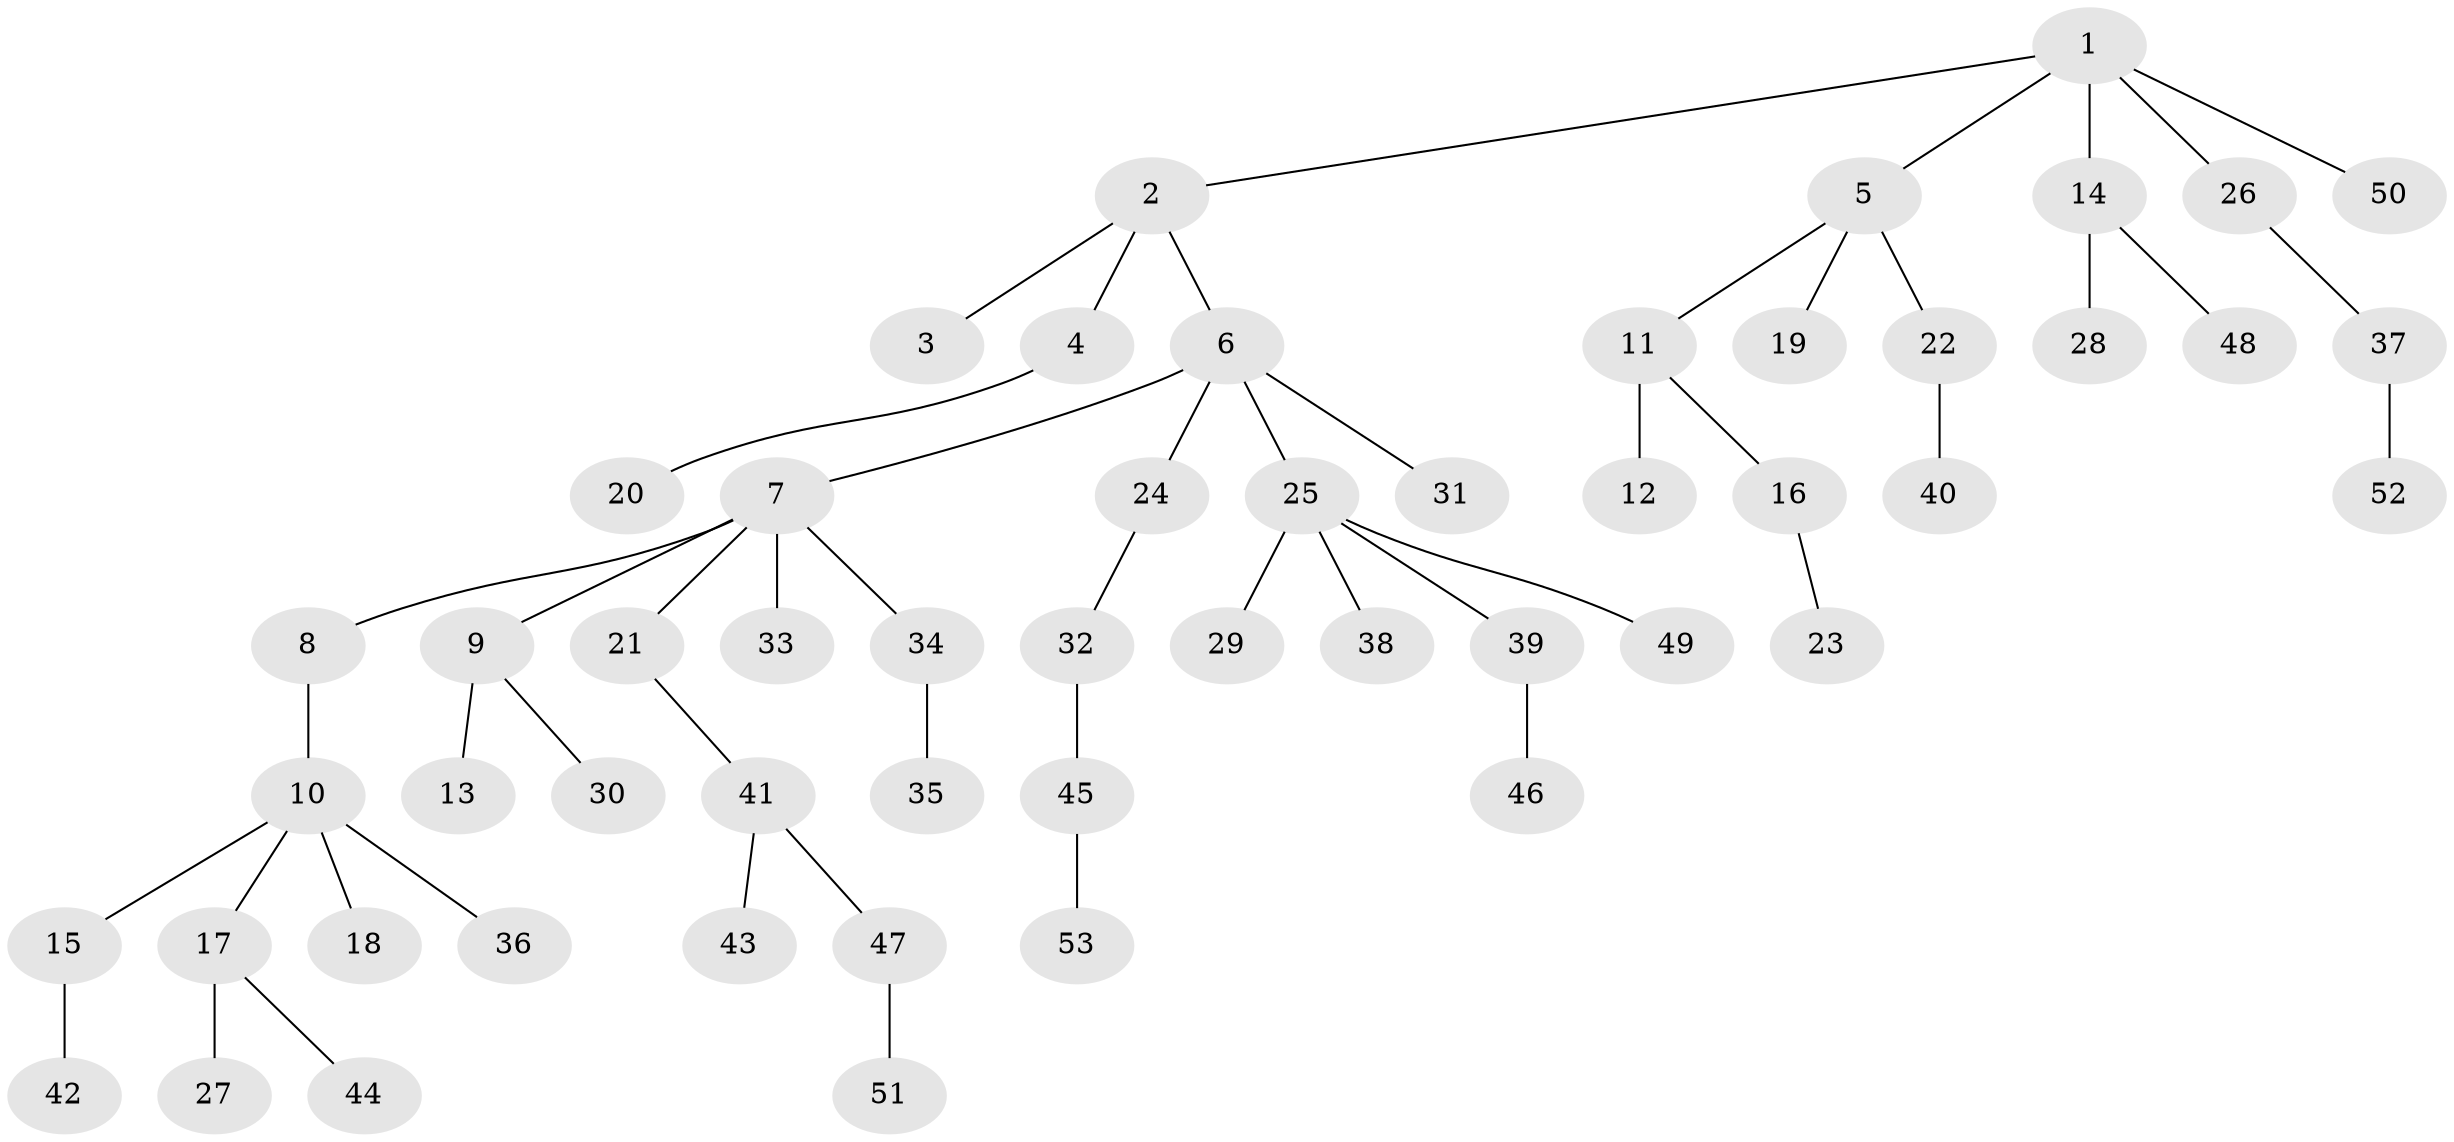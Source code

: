 // coarse degree distribution, {4: 0.08333333333333333, 1: 0.5277777777777778, 3: 0.027777777777777776, 9: 0.027777777777777776, 2: 0.3055555555555556, 5: 0.027777777777777776}
// Generated by graph-tools (version 1.1) at 2025/52/02/27/25 19:52:12]
// undirected, 53 vertices, 52 edges
graph export_dot {
graph [start="1"]
  node [color=gray90,style=filled];
  1;
  2;
  3;
  4;
  5;
  6;
  7;
  8;
  9;
  10;
  11;
  12;
  13;
  14;
  15;
  16;
  17;
  18;
  19;
  20;
  21;
  22;
  23;
  24;
  25;
  26;
  27;
  28;
  29;
  30;
  31;
  32;
  33;
  34;
  35;
  36;
  37;
  38;
  39;
  40;
  41;
  42;
  43;
  44;
  45;
  46;
  47;
  48;
  49;
  50;
  51;
  52;
  53;
  1 -- 2;
  1 -- 5;
  1 -- 14;
  1 -- 26;
  1 -- 50;
  2 -- 3;
  2 -- 4;
  2 -- 6;
  4 -- 20;
  5 -- 11;
  5 -- 19;
  5 -- 22;
  6 -- 7;
  6 -- 24;
  6 -- 25;
  6 -- 31;
  7 -- 8;
  7 -- 9;
  7 -- 21;
  7 -- 33;
  7 -- 34;
  8 -- 10;
  9 -- 13;
  9 -- 30;
  10 -- 15;
  10 -- 17;
  10 -- 18;
  10 -- 36;
  11 -- 12;
  11 -- 16;
  14 -- 28;
  14 -- 48;
  15 -- 42;
  16 -- 23;
  17 -- 27;
  17 -- 44;
  21 -- 41;
  22 -- 40;
  24 -- 32;
  25 -- 29;
  25 -- 38;
  25 -- 39;
  25 -- 49;
  26 -- 37;
  32 -- 45;
  34 -- 35;
  37 -- 52;
  39 -- 46;
  41 -- 43;
  41 -- 47;
  45 -- 53;
  47 -- 51;
}

